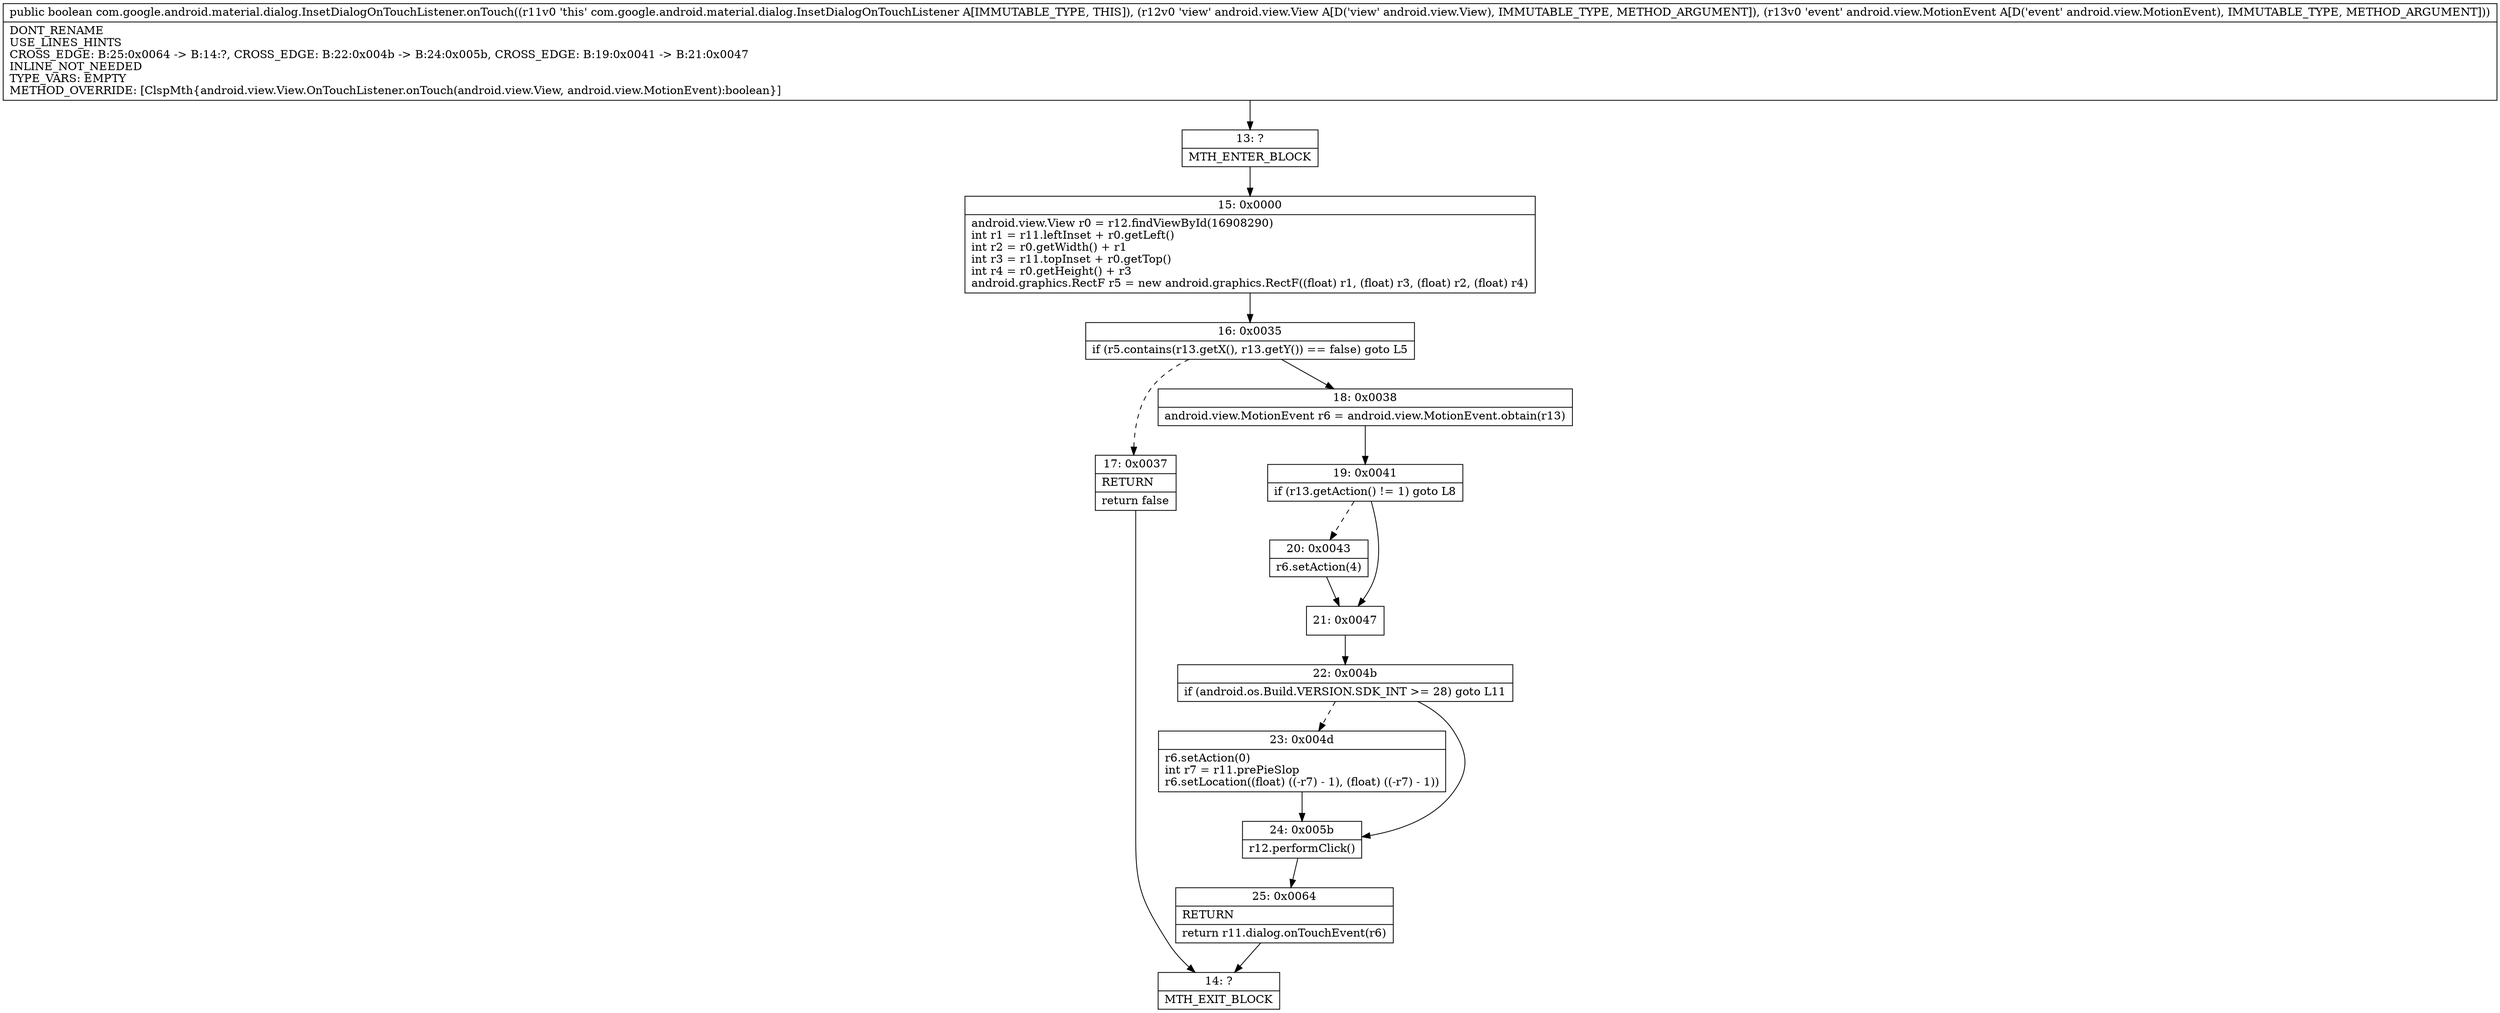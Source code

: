 digraph "CFG forcom.google.android.material.dialog.InsetDialogOnTouchListener.onTouch(Landroid\/view\/View;Landroid\/view\/MotionEvent;)Z" {
Node_13 [shape=record,label="{13\:\ ?|MTH_ENTER_BLOCK\l}"];
Node_15 [shape=record,label="{15\:\ 0x0000|android.view.View r0 = r12.findViewById(16908290)\lint r1 = r11.leftInset + r0.getLeft()\lint r2 = r0.getWidth() + r1\lint r3 = r11.topInset + r0.getTop()\lint r4 = r0.getHeight() + r3\landroid.graphics.RectF r5 = new android.graphics.RectF((float) r1, (float) r3, (float) r2, (float) r4)\l}"];
Node_16 [shape=record,label="{16\:\ 0x0035|if (r5.contains(r13.getX(), r13.getY()) == false) goto L5\l}"];
Node_17 [shape=record,label="{17\:\ 0x0037|RETURN\l|return false\l}"];
Node_14 [shape=record,label="{14\:\ ?|MTH_EXIT_BLOCK\l}"];
Node_18 [shape=record,label="{18\:\ 0x0038|android.view.MotionEvent r6 = android.view.MotionEvent.obtain(r13)\l}"];
Node_19 [shape=record,label="{19\:\ 0x0041|if (r13.getAction() != 1) goto L8\l}"];
Node_20 [shape=record,label="{20\:\ 0x0043|r6.setAction(4)\l}"];
Node_21 [shape=record,label="{21\:\ 0x0047}"];
Node_22 [shape=record,label="{22\:\ 0x004b|if (android.os.Build.VERSION.SDK_INT \>= 28) goto L11\l}"];
Node_23 [shape=record,label="{23\:\ 0x004d|r6.setAction(0)\lint r7 = r11.prePieSlop\lr6.setLocation((float) ((\-r7) \- 1), (float) ((\-r7) \- 1))\l}"];
Node_24 [shape=record,label="{24\:\ 0x005b|r12.performClick()\l}"];
Node_25 [shape=record,label="{25\:\ 0x0064|RETURN\l|return r11.dialog.onTouchEvent(r6)\l}"];
MethodNode[shape=record,label="{public boolean com.google.android.material.dialog.InsetDialogOnTouchListener.onTouch((r11v0 'this' com.google.android.material.dialog.InsetDialogOnTouchListener A[IMMUTABLE_TYPE, THIS]), (r12v0 'view' android.view.View A[D('view' android.view.View), IMMUTABLE_TYPE, METHOD_ARGUMENT]), (r13v0 'event' android.view.MotionEvent A[D('event' android.view.MotionEvent), IMMUTABLE_TYPE, METHOD_ARGUMENT]))  | DONT_RENAME\lUSE_LINES_HINTS\lCROSS_EDGE: B:25:0x0064 \-\> B:14:?, CROSS_EDGE: B:22:0x004b \-\> B:24:0x005b, CROSS_EDGE: B:19:0x0041 \-\> B:21:0x0047\lINLINE_NOT_NEEDED\lTYPE_VARS: EMPTY\lMETHOD_OVERRIDE: [ClspMth\{android.view.View.OnTouchListener.onTouch(android.view.View, android.view.MotionEvent):boolean\}]\l}"];
MethodNode -> Node_13;Node_13 -> Node_15;
Node_15 -> Node_16;
Node_16 -> Node_17[style=dashed];
Node_16 -> Node_18;
Node_17 -> Node_14;
Node_18 -> Node_19;
Node_19 -> Node_20[style=dashed];
Node_19 -> Node_21;
Node_20 -> Node_21;
Node_21 -> Node_22;
Node_22 -> Node_23[style=dashed];
Node_22 -> Node_24;
Node_23 -> Node_24;
Node_24 -> Node_25;
Node_25 -> Node_14;
}

